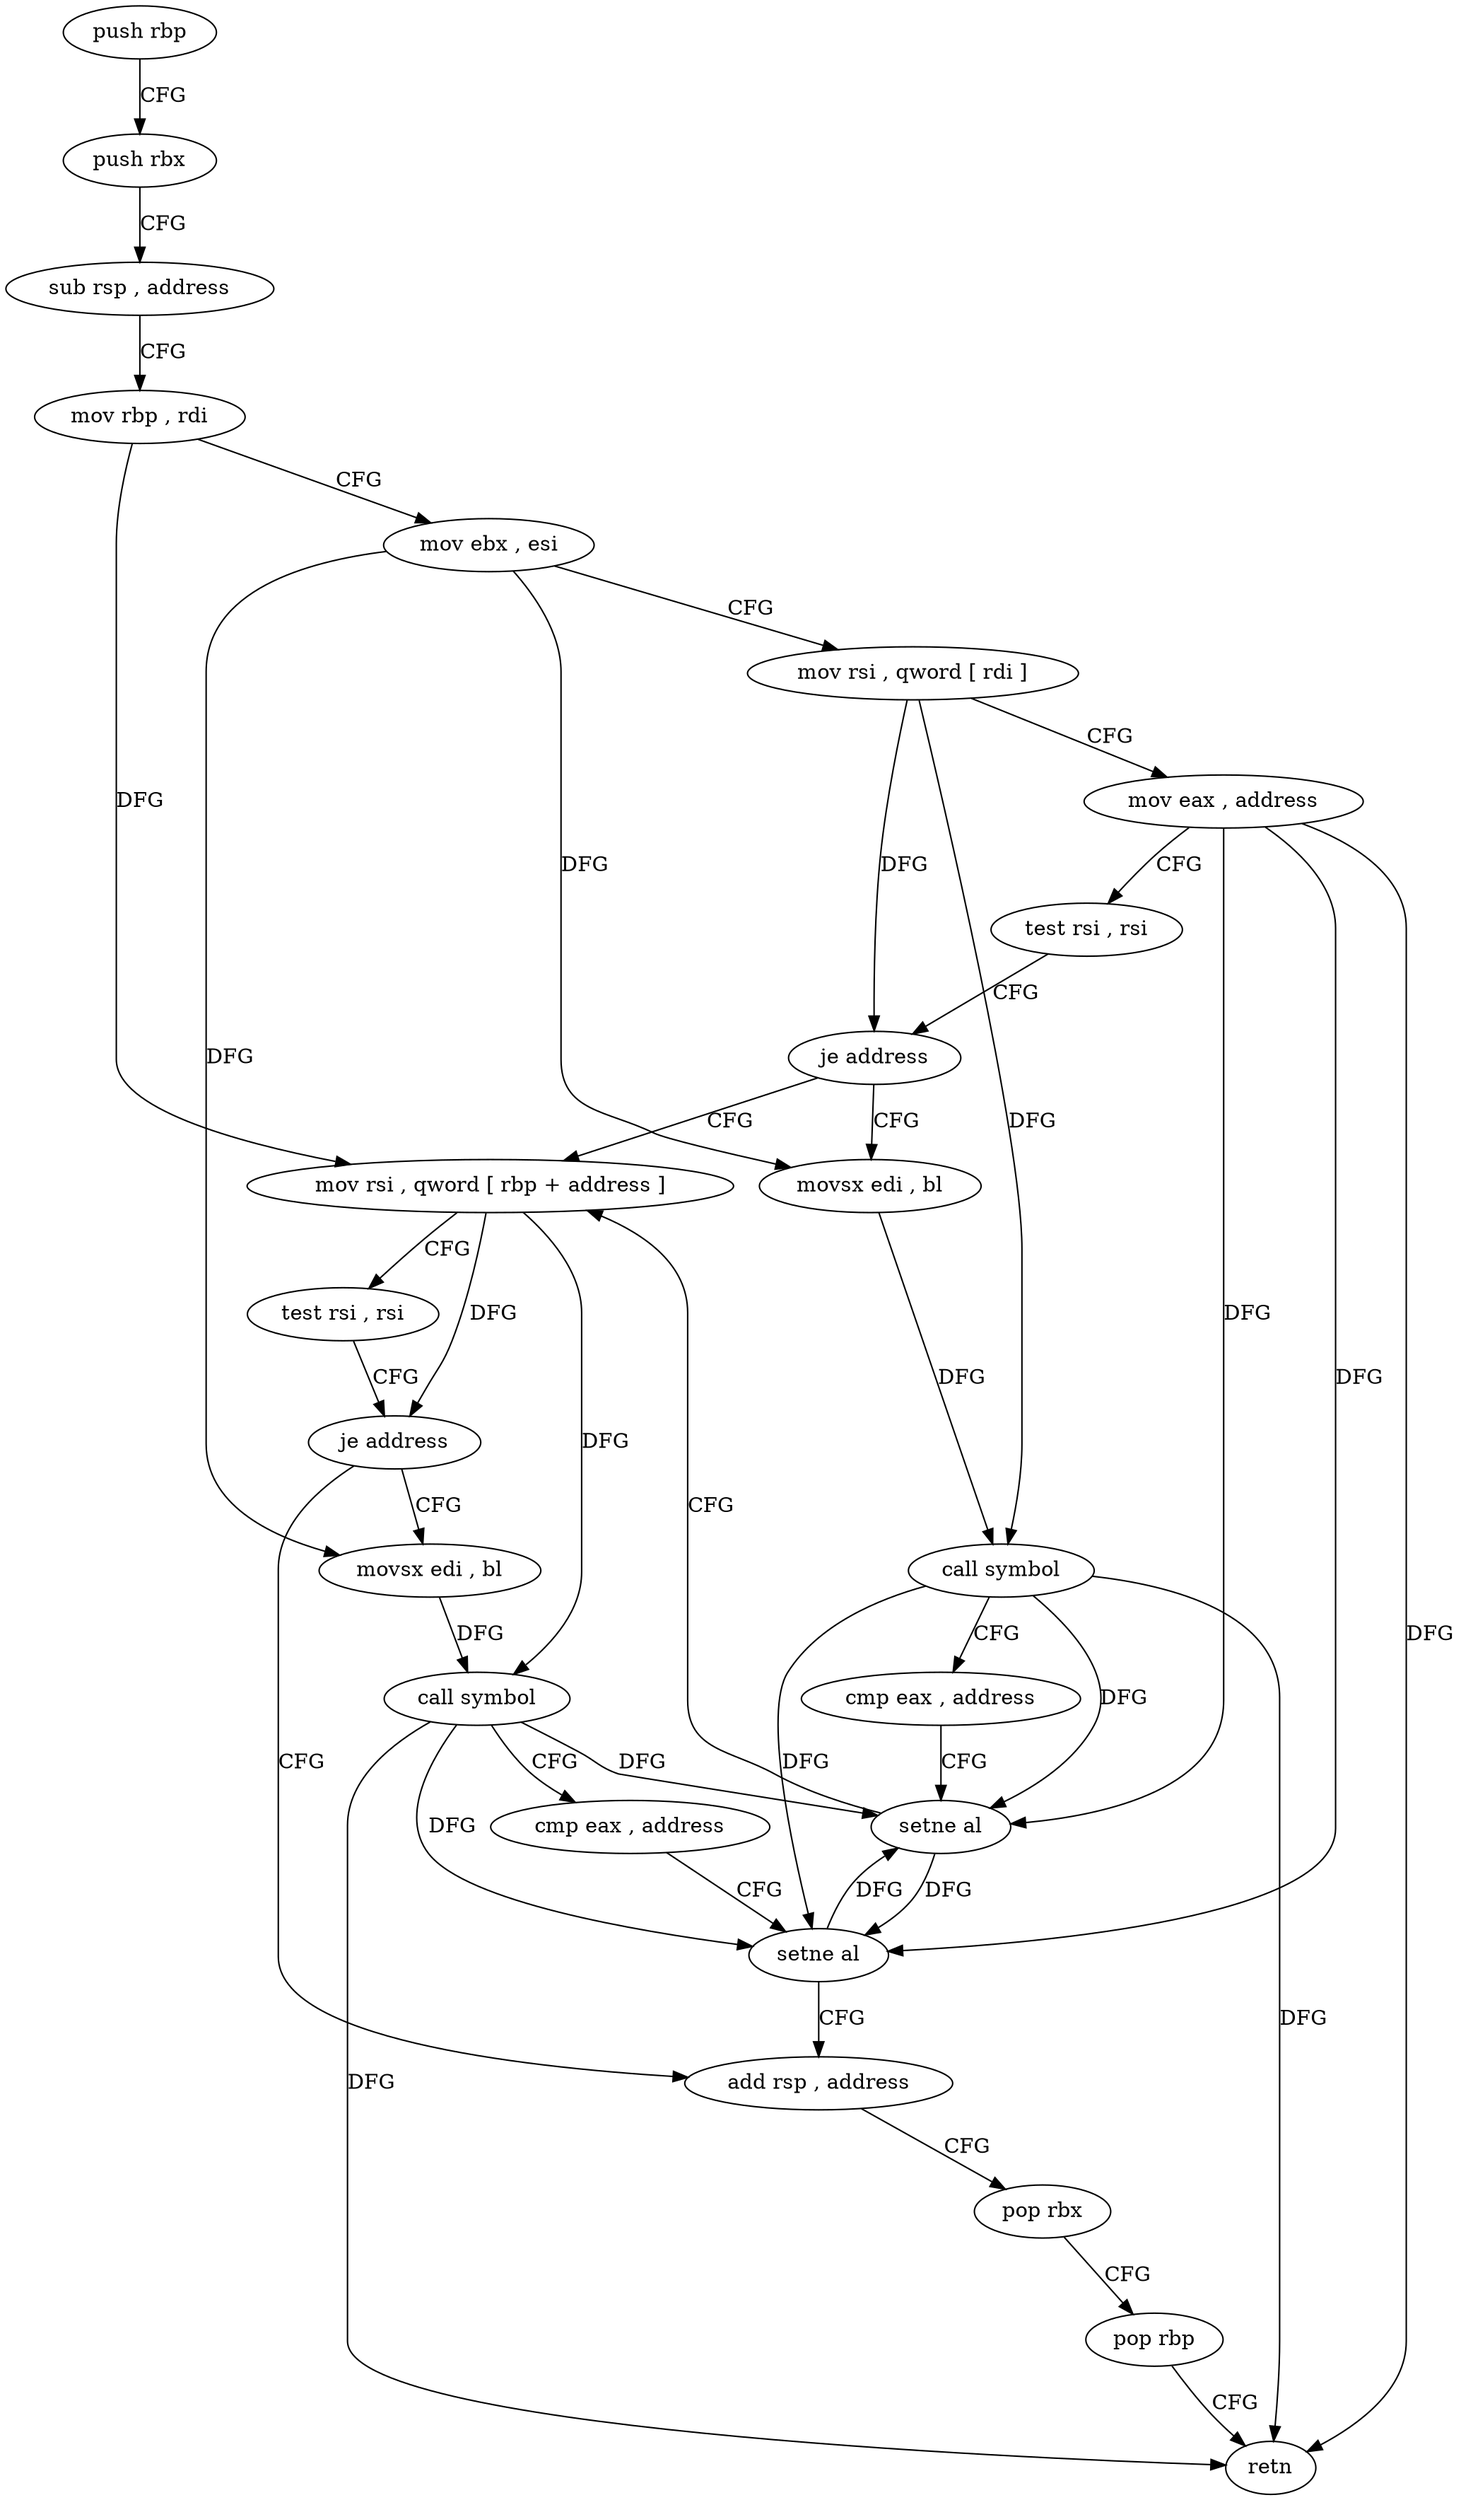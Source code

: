 digraph "func" {
"107227" [label = "push rbp" ]
"107228" [label = "push rbx" ]
"107229" [label = "sub rsp , address" ]
"107233" [label = "mov rbp , rdi" ]
"107236" [label = "mov ebx , esi" ]
"107238" [label = "mov rsi , qword [ rdi ]" ]
"107241" [label = "mov eax , address" ]
"107246" [label = "test rsi , rsi" ]
"107249" [label = "je address" ]
"107265" [label = "mov rsi , qword [ rbp + address ]" ]
"107251" [label = "movsx edi , bl" ]
"107269" [label = "test rsi , rsi" ]
"107272" [label = "je address" ]
"107288" [label = "add rsp , address" ]
"107274" [label = "movsx edi , bl" ]
"107254" [label = "call symbol" ]
"107259" [label = "cmp eax , address" ]
"107262" [label = "setne al" ]
"107292" [label = "pop rbx" ]
"107293" [label = "pop rbp" ]
"107294" [label = "retn" ]
"107277" [label = "call symbol" ]
"107282" [label = "cmp eax , address" ]
"107285" [label = "setne al" ]
"107227" -> "107228" [ label = "CFG" ]
"107228" -> "107229" [ label = "CFG" ]
"107229" -> "107233" [ label = "CFG" ]
"107233" -> "107236" [ label = "CFG" ]
"107233" -> "107265" [ label = "DFG" ]
"107236" -> "107238" [ label = "CFG" ]
"107236" -> "107251" [ label = "DFG" ]
"107236" -> "107274" [ label = "DFG" ]
"107238" -> "107241" [ label = "CFG" ]
"107238" -> "107249" [ label = "DFG" ]
"107238" -> "107254" [ label = "DFG" ]
"107241" -> "107246" [ label = "CFG" ]
"107241" -> "107262" [ label = "DFG" ]
"107241" -> "107294" [ label = "DFG" ]
"107241" -> "107285" [ label = "DFG" ]
"107246" -> "107249" [ label = "CFG" ]
"107249" -> "107265" [ label = "CFG" ]
"107249" -> "107251" [ label = "CFG" ]
"107265" -> "107269" [ label = "CFG" ]
"107265" -> "107272" [ label = "DFG" ]
"107265" -> "107277" [ label = "DFG" ]
"107251" -> "107254" [ label = "DFG" ]
"107269" -> "107272" [ label = "CFG" ]
"107272" -> "107288" [ label = "CFG" ]
"107272" -> "107274" [ label = "CFG" ]
"107288" -> "107292" [ label = "CFG" ]
"107274" -> "107277" [ label = "DFG" ]
"107254" -> "107259" [ label = "CFG" ]
"107254" -> "107262" [ label = "DFG" ]
"107254" -> "107294" [ label = "DFG" ]
"107254" -> "107285" [ label = "DFG" ]
"107259" -> "107262" [ label = "CFG" ]
"107262" -> "107265" [ label = "CFG" ]
"107262" -> "107285" [ label = "DFG" ]
"107292" -> "107293" [ label = "CFG" ]
"107293" -> "107294" [ label = "CFG" ]
"107277" -> "107282" [ label = "CFG" ]
"107277" -> "107262" [ label = "DFG" ]
"107277" -> "107294" [ label = "DFG" ]
"107277" -> "107285" [ label = "DFG" ]
"107282" -> "107285" [ label = "CFG" ]
"107285" -> "107288" [ label = "CFG" ]
"107285" -> "107262" [ label = "DFG" ]
}
